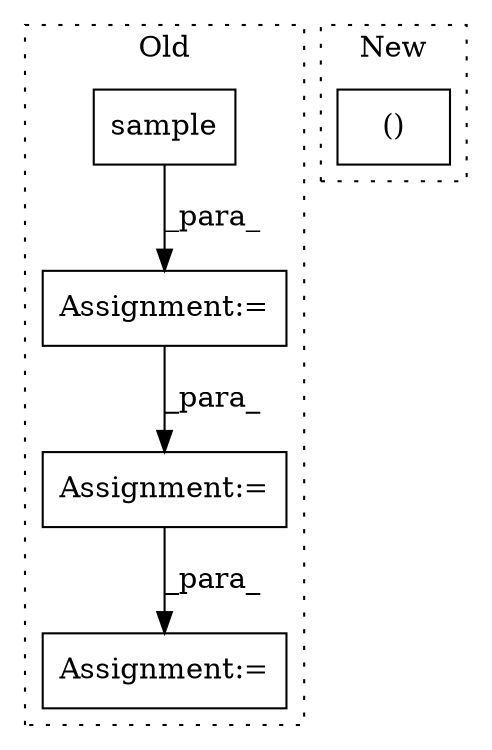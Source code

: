 digraph G {
subgraph cluster0 {
1 [label="sample" a="32" s="5016,5024" l="7,1" shape="box"];
3 [label="Assignment:=" a="7" s="6028,6128" l="53,2" shape="box"];
4 [label="Assignment:=" a="7" s="5995" l="1" shape="box"];
5 [label="Assignment:=" a="7" s="5039" l="1" shape="box"];
label = "Old";
style="dotted";
}
subgraph cluster1 {
2 [label="()" a="106" s="5750" l="30" shape="box"];
label = "New";
style="dotted";
}
1 -> 5 [label="_para_"];
4 -> 3 [label="_para_"];
5 -> 4 [label="_para_"];
}